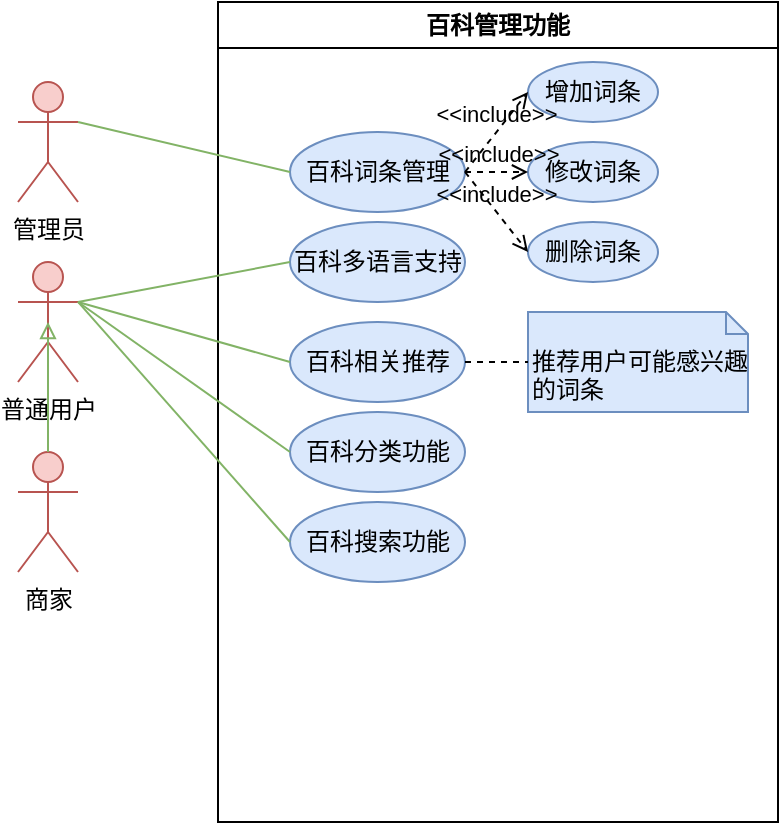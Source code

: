 <mxfile version="24.9.2">
  <diagram name="第 1 页" id="Eob_t78A5MWWi44y1S7r">
    <mxGraphModel dx="875" dy="474" grid="1" gridSize="10" guides="1" tooltips="1" connect="1" arrows="1" fold="1" page="1" pageScale="1" pageWidth="827" pageHeight="1169" math="0" shadow="0">
      <root>
        <mxCell id="0" />
        <mxCell id="1" parent="0" />
        <mxCell id="Tat7jOzfZochNJkR1R5l-1" value="百科管理功能" style="swimlane;whiteSpace=wrap;html=1;" vertex="1" parent="1">
          <mxGeometry x="324" y="120" width="280" height="410" as="geometry" />
        </mxCell>
        <mxCell id="Tat7jOzfZochNJkR1R5l-2" value="百科词条管理" style="ellipse;whiteSpace=wrap;html=1;fillColor=#dae8fc;strokeColor=#6c8ebf;" vertex="1" parent="Tat7jOzfZochNJkR1R5l-1">
          <mxGeometry x="36" y="65" width="87.5" height="40" as="geometry" />
        </mxCell>
        <mxCell id="Tat7jOzfZochNJkR1R5l-3" value="百科多语言支持" style="ellipse;whiteSpace=wrap;html=1;fillColor=#dae8fc;strokeColor=#6c8ebf;" vertex="1" parent="Tat7jOzfZochNJkR1R5l-1">
          <mxGeometry x="36" y="110" width="87.5" height="40" as="geometry" />
        </mxCell>
        <mxCell id="Tat7jOzfZochNJkR1R5l-4" value="百科相关推荐" style="ellipse;whiteSpace=wrap;html=1;fillColor=#dae8fc;strokeColor=#6c8ebf;" vertex="1" parent="Tat7jOzfZochNJkR1R5l-1">
          <mxGeometry x="36" y="160" width="87.5" height="40" as="geometry" />
        </mxCell>
        <mxCell id="Tat7jOzfZochNJkR1R5l-5" value="百科分类功能" style="ellipse;whiteSpace=wrap;html=1;fillColor=#dae8fc;strokeColor=#6c8ebf;" vertex="1" parent="Tat7jOzfZochNJkR1R5l-1">
          <mxGeometry x="36" y="205" width="87.5" height="40" as="geometry" />
        </mxCell>
        <mxCell id="Tat7jOzfZochNJkR1R5l-6" value="百科搜索功能" style="ellipse;whiteSpace=wrap;html=1;fillColor=#dae8fc;strokeColor=#6c8ebf;" vertex="1" parent="Tat7jOzfZochNJkR1R5l-1">
          <mxGeometry x="36" y="250" width="87.5" height="40" as="geometry" />
        </mxCell>
        <mxCell id="Tat7jOzfZochNJkR1R5l-24" value="增加词条" style="ellipse;whiteSpace=wrap;html=1;fillColor=#dae8fc;strokeColor=#6c8ebf;" vertex="1" parent="Tat7jOzfZochNJkR1R5l-1">
          <mxGeometry x="155" y="30" width="65" height="30" as="geometry" />
        </mxCell>
        <mxCell id="Tat7jOzfZochNJkR1R5l-29" value="修改词条" style="ellipse;whiteSpace=wrap;html=1;fillColor=#dae8fc;strokeColor=#6c8ebf;" vertex="1" parent="Tat7jOzfZochNJkR1R5l-1">
          <mxGeometry x="155" y="70" width="65" height="30" as="geometry" />
        </mxCell>
        <mxCell id="Tat7jOzfZochNJkR1R5l-28" value="删除词条" style="ellipse;whiteSpace=wrap;html=1;fillColor=#dae8fc;strokeColor=#6c8ebf;" vertex="1" parent="Tat7jOzfZochNJkR1R5l-1">
          <mxGeometry x="155" y="110" width="65" height="30" as="geometry" />
        </mxCell>
        <mxCell id="Tat7jOzfZochNJkR1R5l-30" value="&amp;lt;&amp;lt;include&amp;gt;&amp;gt;" style="html=1;verticalAlign=bottom;labelBackgroundColor=none;endArrow=open;endFill=0;dashed=1;rounded=0;exitX=1;exitY=0.5;exitDx=0;exitDy=0;entryX=0;entryY=0.5;entryDx=0;entryDy=0;" edge="1" parent="Tat7jOzfZochNJkR1R5l-1" source="Tat7jOzfZochNJkR1R5l-2" target="Tat7jOzfZochNJkR1R5l-24">
          <mxGeometry x="0.0" width="160" relative="1" as="geometry">
            <mxPoint x="155" y="170" as="sourcePoint" />
            <mxPoint x="205" y="140" as="targetPoint" />
            <mxPoint as="offset" />
          </mxGeometry>
        </mxCell>
        <mxCell id="Tat7jOzfZochNJkR1R5l-32" value="&amp;lt;&amp;lt;include&amp;gt;&amp;gt;" style="html=1;verticalAlign=bottom;labelBackgroundColor=none;endArrow=open;endFill=0;dashed=1;rounded=0;entryX=0;entryY=0.5;entryDx=0;entryDy=0;exitX=1;exitY=0.5;exitDx=0;exitDy=0;" edge="1" parent="Tat7jOzfZochNJkR1R5l-1" source="Tat7jOzfZochNJkR1R5l-2" target="Tat7jOzfZochNJkR1R5l-29">
          <mxGeometry x="0.0" width="160" relative="1" as="geometry">
            <mxPoint x="336" y="100" as="sourcePoint" />
            <mxPoint x="386" y="70" as="targetPoint" />
            <mxPoint as="offset" />
          </mxGeometry>
        </mxCell>
        <mxCell id="Tat7jOzfZochNJkR1R5l-31" value="&amp;lt;&amp;lt;include&amp;gt;&amp;gt;" style="html=1;verticalAlign=bottom;labelBackgroundColor=none;endArrow=open;endFill=0;dashed=1;rounded=0;exitX=1;exitY=0.5;exitDx=0;exitDy=0;entryX=0;entryY=0.5;entryDx=0;entryDy=0;" edge="1" parent="Tat7jOzfZochNJkR1R5l-1" source="Tat7jOzfZochNJkR1R5l-2" target="Tat7jOzfZochNJkR1R5l-28">
          <mxGeometry x="0.0" width="160" relative="1" as="geometry">
            <mxPoint x="396" y="110" as="sourcePoint" />
            <mxPoint x="446" y="80" as="targetPoint" />
            <mxPoint as="offset" />
          </mxGeometry>
        </mxCell>
        <mxCell id="Tat7jOzfZochNJkR1R5l-34" value="推荐用户可能感兴趣的词条" style="shape=note2;boundedLbl=1;whiteSpace=wrap;html=1;size=11;verticalAlign=top;align=left;fillColor=#dae8fc;strokeColor=#6c8ebf;" vertex="1" parent="Tat7jOzfZochNJkR1R5l-1">
          <mxGeometry x="155" y="155" width="110" height="50" as="geometry" />
        </mxCell>
        <mxCell id="Tat7jOzfZochNJkR1R5l-36" value="" style="endArrow=none;dashed=1;html=1;rounded=0;entryX=0;entryY=0.5;entryDx=0;entryDy=0;entryPerimeter=0;exitX=1;exitY=0.5;exitDx=0;exitDy=0;" edge="1" parent="Tat7jOzfZochNJkR1R5l-1" source="Tat7jOzfZochNJkR1R5l-4" target="Tat7jOzfZochNJkR1R5l-34">
          <mxGeometry width="50" height="50" relative="1" as="geometry">
            <mxPoint x="106" y="260" as="sourcePoint" />
            <mxPoint x="156" y="210" as="targetPoint" />
          </mxGeometry>
        </mxCell>
        <mxCell id="Tat7jOzfZochNJkR1R5l-13" value="普通用户" style="shape=umlActor;verticalLabelPosition=bottom;verticalAlign=top;html=1;fillColor=#f8cecc;strokeColor=#b85450;" vertex="1" parent="1">
          <mxGeometry x="224" y="250" width="30" height="60" as="geometry" />
        </mxCell>
        <mxCell id="Tat7jOzfZochNJkR1R5l-14" value="商家" style="shape=umlActor;verticalLabelPosition=bottom;verticalAlign=top;html=1;fillColor=#f8cecc;strokeColor=#b85450;" vertex="1" parent="1">
          <mxGeometry x="224" y="345" width="30" height="60" as="geometry" />
        </mxCell>
        <mxCell id="Tat7jOzfZochNJkR1R5l-15" value="管理员" style="shape=umlActor;verticalLabelPosition=bottom;verticalAlign=top;html=1;fillColor=#f8cecc;strokeColor=#b85450;" vertex="1" parent="1">
          <mxGeometry x="224" y="160" width="30" height="60" as="geometry" />
        </mxCell>
        <mxCell id="Tat7jOzfZochNJkR1R5l-16" value="" style="endArrow=block;endFill=0;html=1;rounded=0;fillColor=#d5e8d4;strokeColor=#82b366;exitX=0.5;exitY=0;exitDx=0;exitDy=0;exitPerimeter=0;entryX=0.5;entryY=0.5;entryDx=0;entryDy=0;entryPerimeter=0;" edge="1" parent="1" source="Tat7jOzfZochNJkR1R5l-14" target="Tat7jOzfZochNJkR1R5l-13">
          <mxGeometry width="160" relative="1" as="geometry">
            <mxPoint x="279" y="495" as="sourcePoint" />
            <mxPoint x="264" y="415" as="targetPoint" />
          </mxGeometry>
        </mxCell>
        <mxCell id="Tat7jOzfZochNJkR1R5l-19" value="" style="endArrow=none;html=1;rounded=0;fillColor=#d5e8d4;strokeColor=#82b366;exitX=0;exitY=0.5;exitDx=0;exitDy=0;entryX=1;entryY=0.333;entryDx=0;entryDy=0;entryPerimeter=0;" edge="1" parent="1" source="Tat7jOzfZochNJkR1R5l-5" target="Tat7jOzfZochNJkR1R5l-13">
          <mxGeometry width="50" height="50" relative="1" as="geometry">
            <mxPoint x="404" y="190" as="sourcePoint" />
            <mxPoint x="244" y="240" as="targetPoint" />
          </mxGeometry>
        </mxCell>
        <mxCell id="Tat7jOzfZochNJkR1R5l-20" value="" style="endArrow=none;html=1;rounded=0;fillColor=#d5e8d4;strokeColor=#82b366;exitX=0;exitY=0.5;exitDx=0;exitDy=0;entryX=1;entryY=0.333;entryDx=0;entryDy=0;entryPerimeter=0;" edge="1" parent="1" source="Tat7jOzfZochNJkR1R5l-4" target="Tat7jOzfZochNJkR1R5l-13">
          <mxGeometry width="50" height="50" relative="1" as="geometry">
            <mxPoint x="414" y="200" as="sourcePoint" />
            <mxPoint x="254" y="250" as="targetPoint" />
          </mxGeometry>
        </mxCell>
        <mxCell id="Tat7jOzfZochNJkR1R5l-21" value="" style="endArrow=none;html=1;rounded=0;fillColor=#d5e8d4;strokeColor=#82b366;entryX=1;entryY=0.333;entryDx=0;entryDy=0;entryPerimeter=0;exitX=0;exitY=0.5;exitDx=0;exitDy=0;" edge="1" parent="1" source="Tat7jOzfZochNJkR1R5l-3" target="Tat7jOzfZochNJkR1R5l-13">
          <mxGeometry width="50" height="50" relative="1" as="geometry">
            <mxPoint x="404" y="240" as="sourcePoint" />
            <mxPoint x="264" y="260" as="targetPoint" />
          </mxGeometry>
        </mxCell>
        <mxCell id="Tat7jOzfZochNJkR1R5l-33" value="" style="endArrow=none;html=1;rounded=0;fillColor=#d5e8d4;strokeColor=#82b366;entryX=1;entryY=0.333;entryDx=0;entryDy=0;entryPerimeter=0;exitX=0;exitY=0.5;exitDx=0;exitDy=0;" edge="1" parent="1" source="Tat7jOzfZochNJkR1R5l-2" target="Tat7jOzfZochNJkR1R5l-15">
          <mxGeometry width="50" height="50" relative="1" as="geometry">
            <mxPoint x="367" y="230" as="sourcePoint" />
            <mxPoint x="254" y="180" as="targetPoint" />
          </mxGeometry>
        </mxCell>
        <mxCell id="Tat7jOzfZochNJkR1R5l-38" value="" style="endArrow=none;html=1;rounded=0;fillColor=#d5e8d4;strokeColor=#82b366;exitX=0;exitY=0.5;exitDx=0;exitDy=0;entryX=1;entryY=0.333;entryDx=0;entryDy=0;entryPerimeter=0;" edge="1" parent="1" source="Tat7jOzfZochNJkR1R5l-6" target="Tat7jOzfZochNJkR1R5l-13">
          <mxGeometry width="50" height="50" relative="1" as="geometry">
            <mxPoint x="206" y="525" as="sourcePoint" />
            <mxPoint x="100" y="450" as="targetPoint" />
          </mxGeometry>
        </mxCell>
      </root>
    </mxGraphModel>
  </diagram>
</mxfile>
